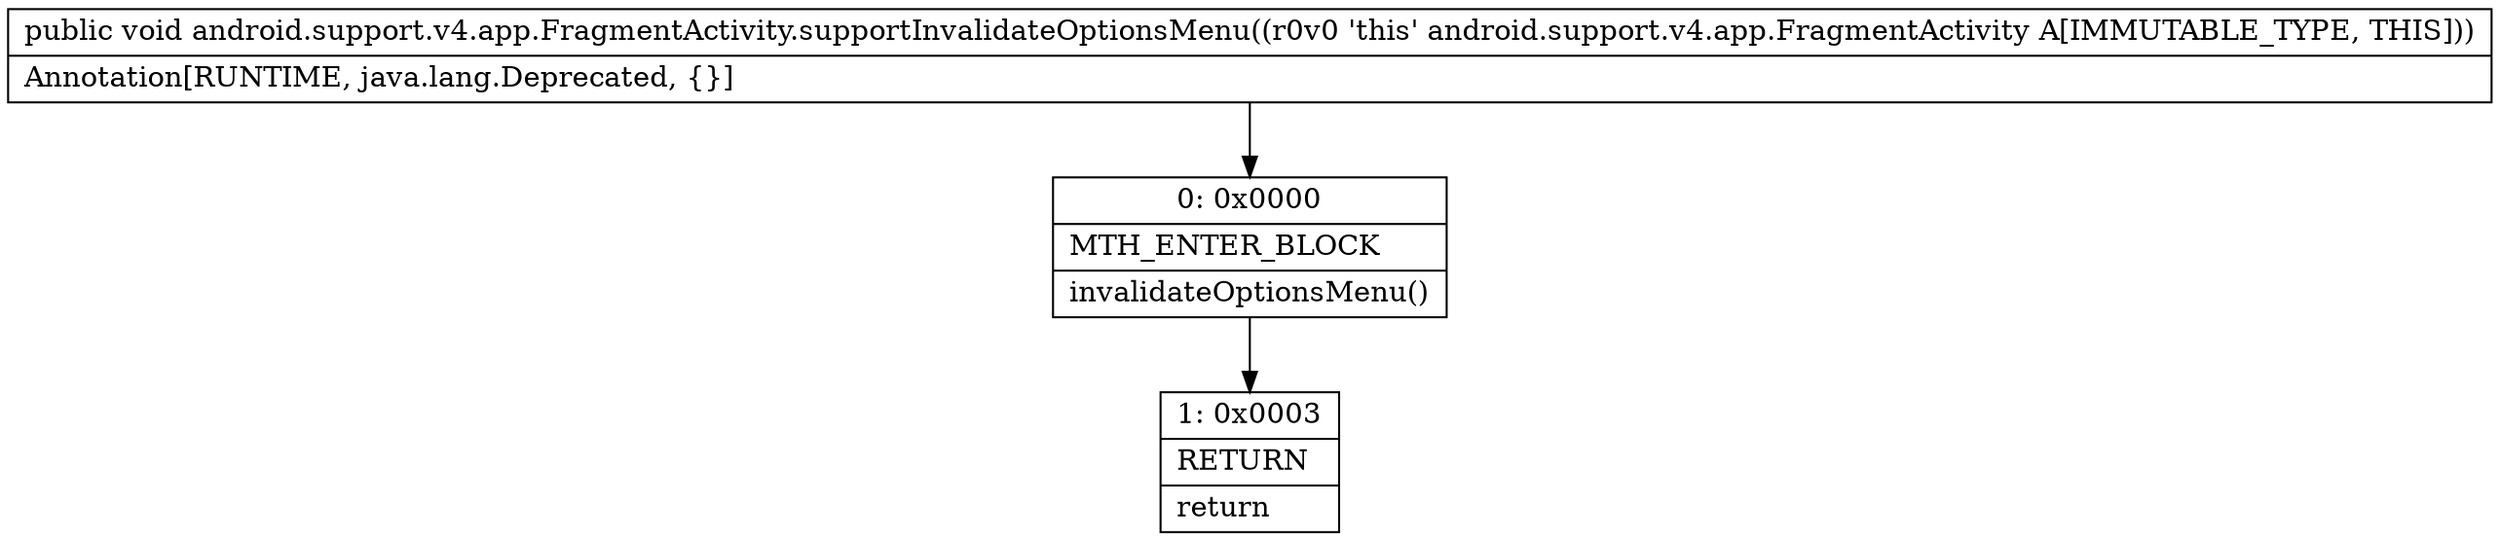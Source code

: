 digraph "CFG forandroid.support.v4.app.FragmentActivity.supportInvalidateOptionsMenu()V" {
Node_0 [shape=record,label="{0\:\ 0x0000|MTH_ENTER_BLOCK\l|invalidateOptionsMenu()\l}"];
Node_1 [shape=record,label="{1\:\ 0x0003|RETURN\l|return\l}"];
MethodNode[shape=record,label="{public void android.support.v4.app.FragmentActivity.supportInvalidateOptionsMenu((r0v0 'this' android.support.v4.app.FragmentActivity A[IMMUTABLE_TYPE, THIS]))  | Annotation[RUNTIME, java.lang.Deprecated, \{\}]\l}"];
MethodNode -> Node_0;
Node_0 -> Node_1;
}

